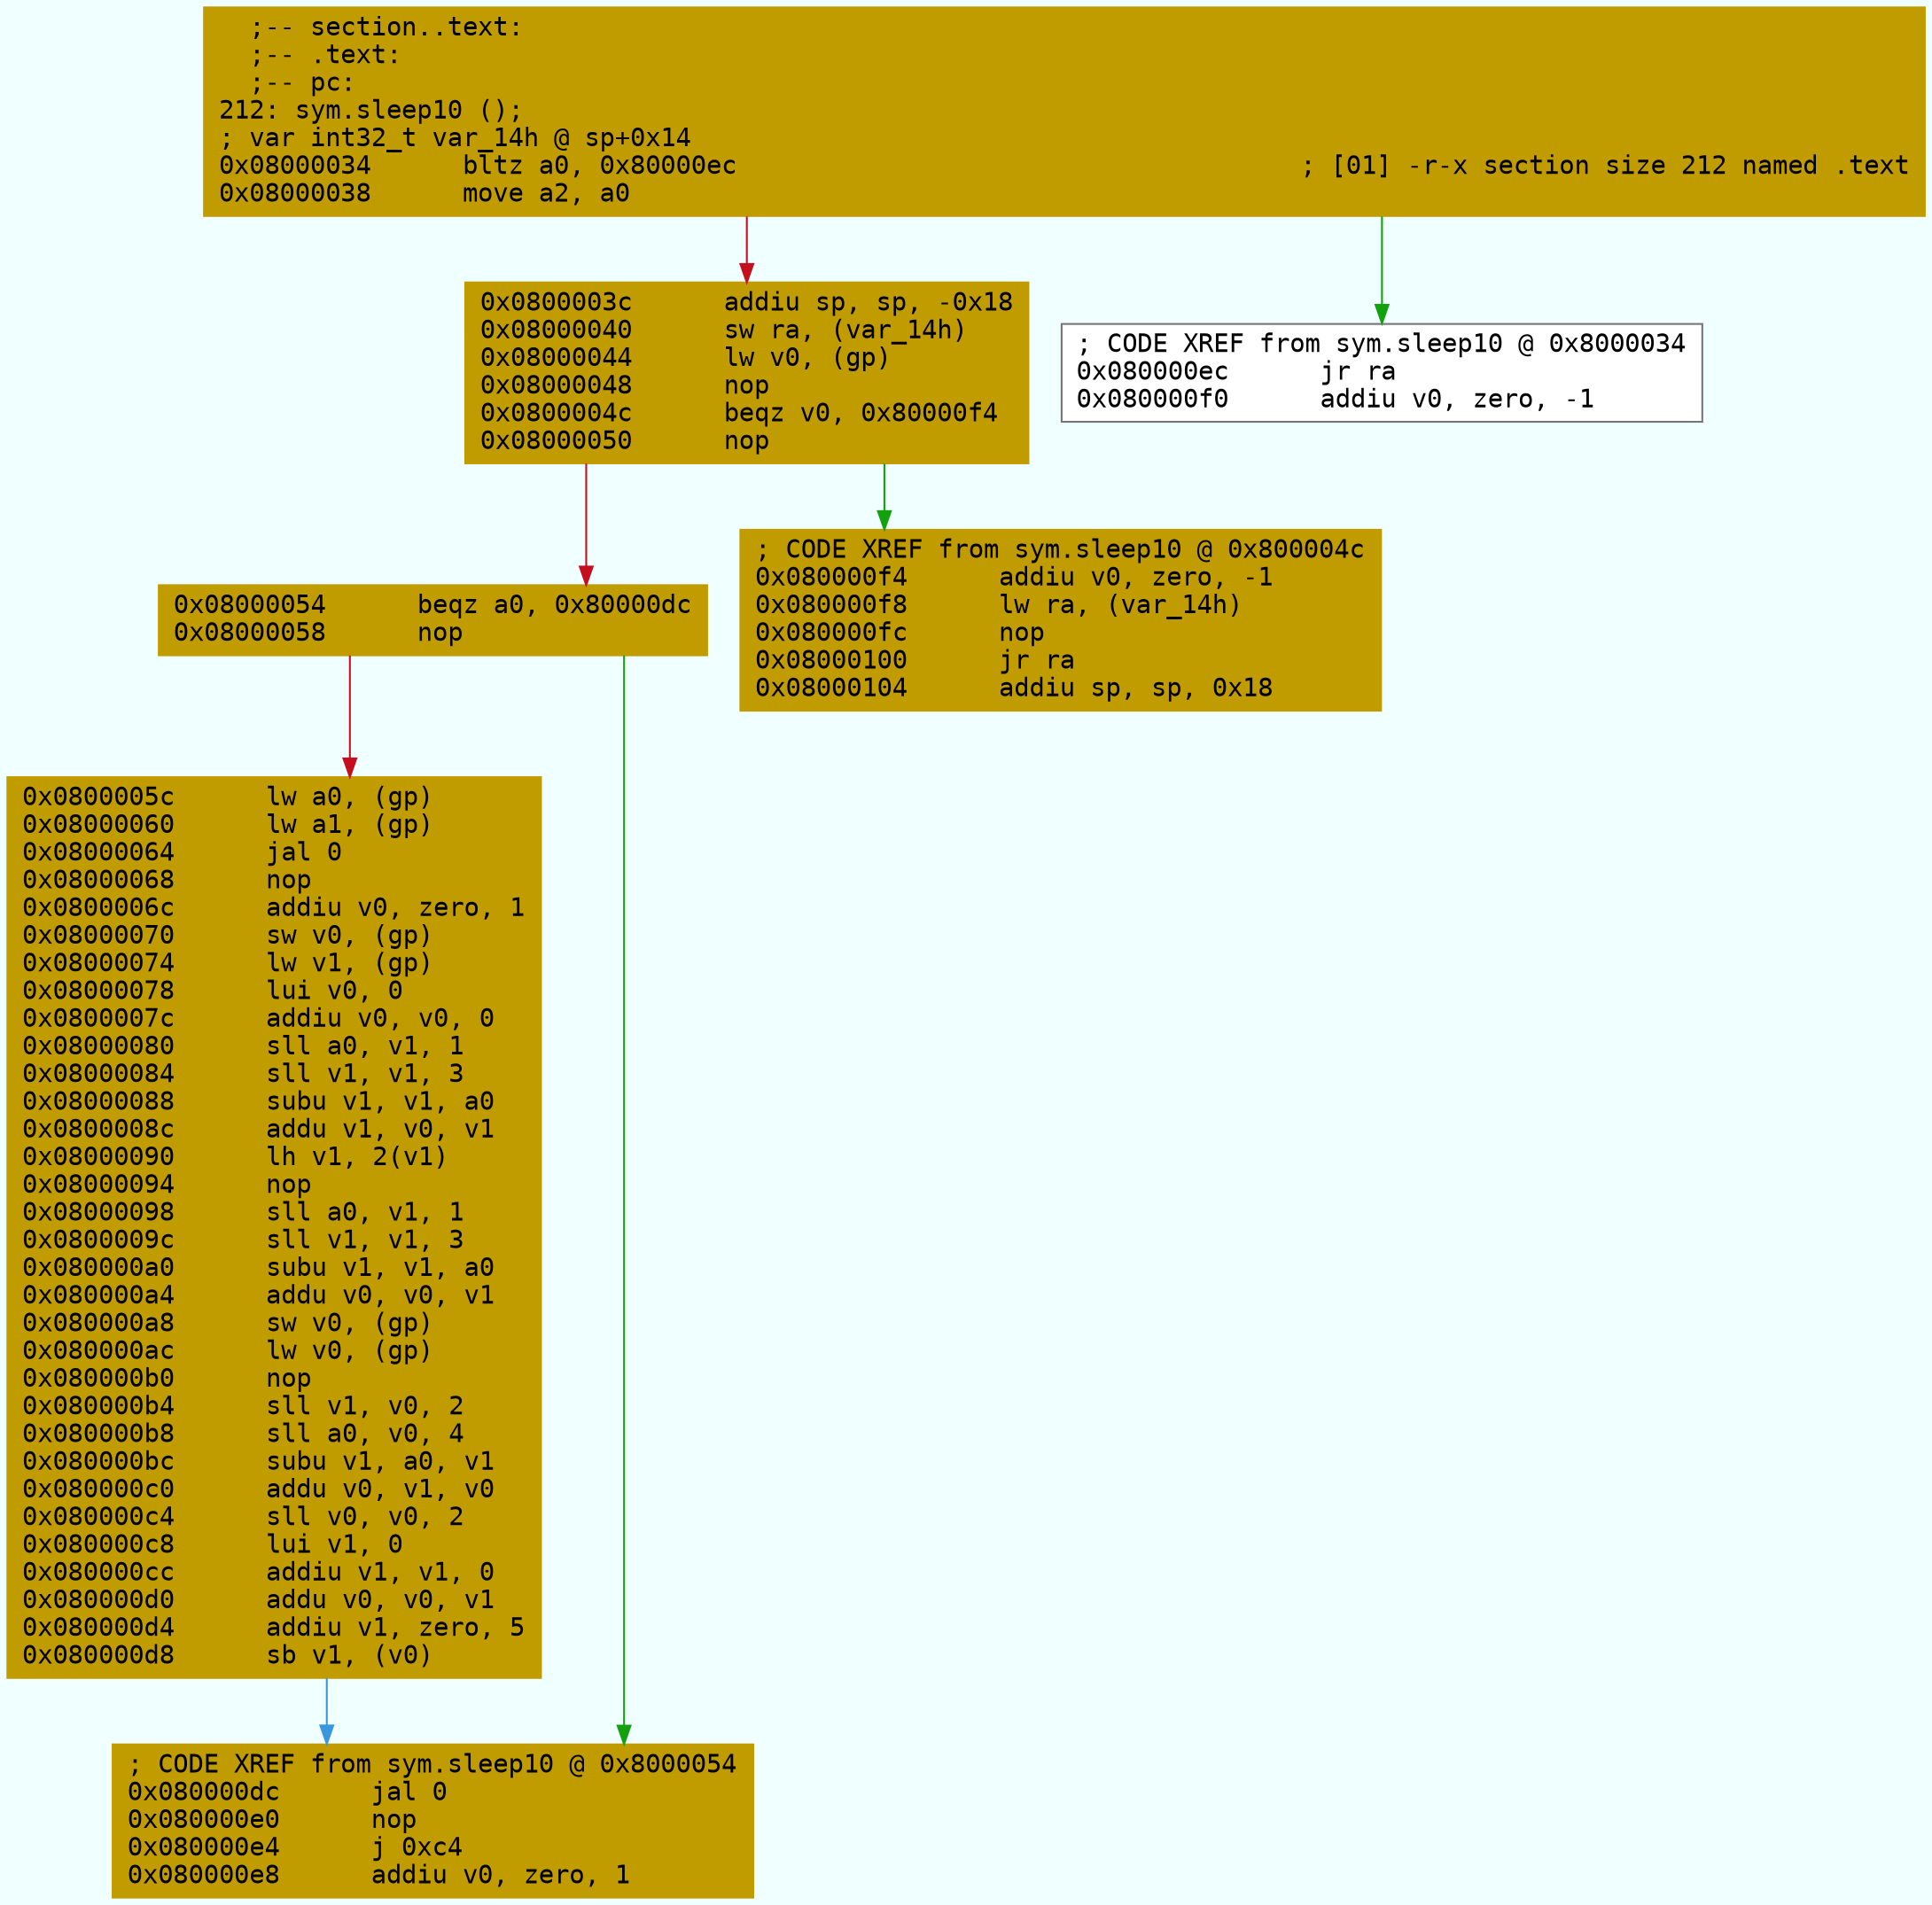 digraph code {
	graph [bgcolor=azure fontsize=8 fontname="Courier" splines="ortho"];
	node [fillcolor=gray style=filled shape=box];
	edge [arrowhead="normal"];
	"0x08000034" [URL="sym.sleep10/0x08000034", fillcolor="#c19c00",color="#c19c00", fontname="Courier",label="  ;-- section..text:\l  ;-- .text:\l  ;-- pc:\l212: sym.sleep10 ();\l; var int32_t var_14h @ sp+0x14\l0x08000034      bltz a0, 0x80000ec                                     ; [01] -r-x section size 212 named .text\l0x08000038      move a2, a0\l"]
	"0x0800003c" [URL="sym.sleep10/0x0800003c", fillcolor="#c19c00",color="#c19c00", fontname="Courier",label="0x0800003c      addiu sp, sp, -0x18\l0x08000040      sw ra, (var_14h)\l0x08000044      lw v0, (gp)\l0x08000048      nop\l0x0800004c      beqz v0, 0x80000f4\l0x08000050      nop\l"]
	"0x08000054" [URL="sym.sleep10/0x08000054", fillcolor="#c19c00",color="#c19c00", fontname="Courier",label="0x08000054      beqz a0, 0x80000dc\l0x08000058      nop\l"]
	"0x0800005c" [URL="sym.sleep10/0x0800005c", fillcolor="#c19c00",color="#c19c00", fontname="Courier",label="0x0800005c      lw a0, (gp)\l0x08000060      lw a1, (gp)\l0x08000064      jal 0\l0x08000068      nop\l0x0800006c      addiu v0, zero, 1\l0x08000070      sw v0, (gp)\l0x08000074      lw v1, (gp)\l0x08000078      lui v0, 0\l0x0800007c      addiu v0, v0, 0\l0x08000080      sll a0, v1, 1\l0x08000084      sll v1, v1, 3\l0x08000088      subu v1, v1, a0\l0x0800008c      addu v1, v0, v1\l0x08000090      lh v1, 2(v1)\l0x08000094      nop\l0x08000098      sll a0, v1, 1\l0x0800009c      sll v1, v1, 3\l0x080000a0      subu v1, v1, a0\l0x080000a4      addu v0, v0, v1\l0x080000a8      sw v0, (gp)\l0x080000ac      lw v0, (gp)\l0x080000b0      nop\l0x080000b4      sll v1, v0, 2\l0x080000b8      sll a0, v0, 4\l0x080000bc      subu v1, a0, v1\l0x080000c0      addu v0, v1, v0\l0x080000c4      sll v0, v0, 2\l0x080000c8      lui v1, 0\l0x080000cc      addiu v1, v1, 0\l0x080000d0      addu v0, v0, v1\l0x080000d4      addiu v1, zero, 5\l0x080000d8      sb v1, (v0)\l"]
	"0x080000dc" [URL="sym.sleep10/0x080000dc", fillcolor="#c19c00",color="#c19c00", fontname="Courier",label="; CODE XREF from sym.sleep10 @ 0x8000054\l0x080000dc      jal 0\l0x080000e0      nop\l0x080000e4      j 0xc4\l0x080000e8      addiu v0, zero, 1\l"]
	"0x080000ec" [URL="sym.sleep10/0x080000ec", fillcolor="white",color="#767676", fontname="Courier",label="; CODE XREF from sym.sleep10 @ 0x8000034\l0x080000ec      jr ra\l0x080000f0      addiu v0, zero, -1\l"]
	"0x080000f4" [URL="sym.sleep10/0x080000f4", fillcolor="#c19c00",color="#c19c00", fontname="Courier",label="; CODE XREF from sym.sleep10 @ 0x800004c\l0x080000f4      addiu v0, zero, -1\l0x080000f8      lw ra, (var_14h)\l0x080000fc      nop\l0x08000100      jr ra\l0x08000104      addiu sp, sp, 0x18\l"]
        "0x08000034" -> "0x080000ec" [color="#13a10e"];
        "0x08000034" -> "0x0800003c" [color="#c50f1f"];
        "0x0800003c" -> "0x080000f4" [color="#13a10e"];
        "0x0800003c" -> "0x08000054" [color="#c50f1f"];
        "0x08000054" -> "0x080000dc" [color="#13a10e"];
        "0x08000054" -> "0x0800005c" [color="#c50f1f"];
        "0x0800005c" -> "0x080000dc" [color="#3a96dd"];
}
